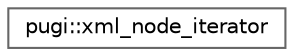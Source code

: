 digraph "类继承关系图"
{
 // INTERACTIVE_SVG=YES
 // LATEX_PDF_SIZE
  bgcolor="transparent";
  edge [fontname=Helvetica,fontsize=10,labelfontname=Helvetica,labelfontsize=10];
  node [fontname=Helvetica,fontsize=10,shape=box,height=0.2,width=0.4];
  rankdir="LR";
  Node0 [id="Node000000",label="pugi::xml_node_iterator",height=0.2,width=0.4,color="grey40", fillcolor="white", style="filled",URL="$da/d9a/classpugi_1_1xml__node__iterator.html",tooltip=" "];
}
